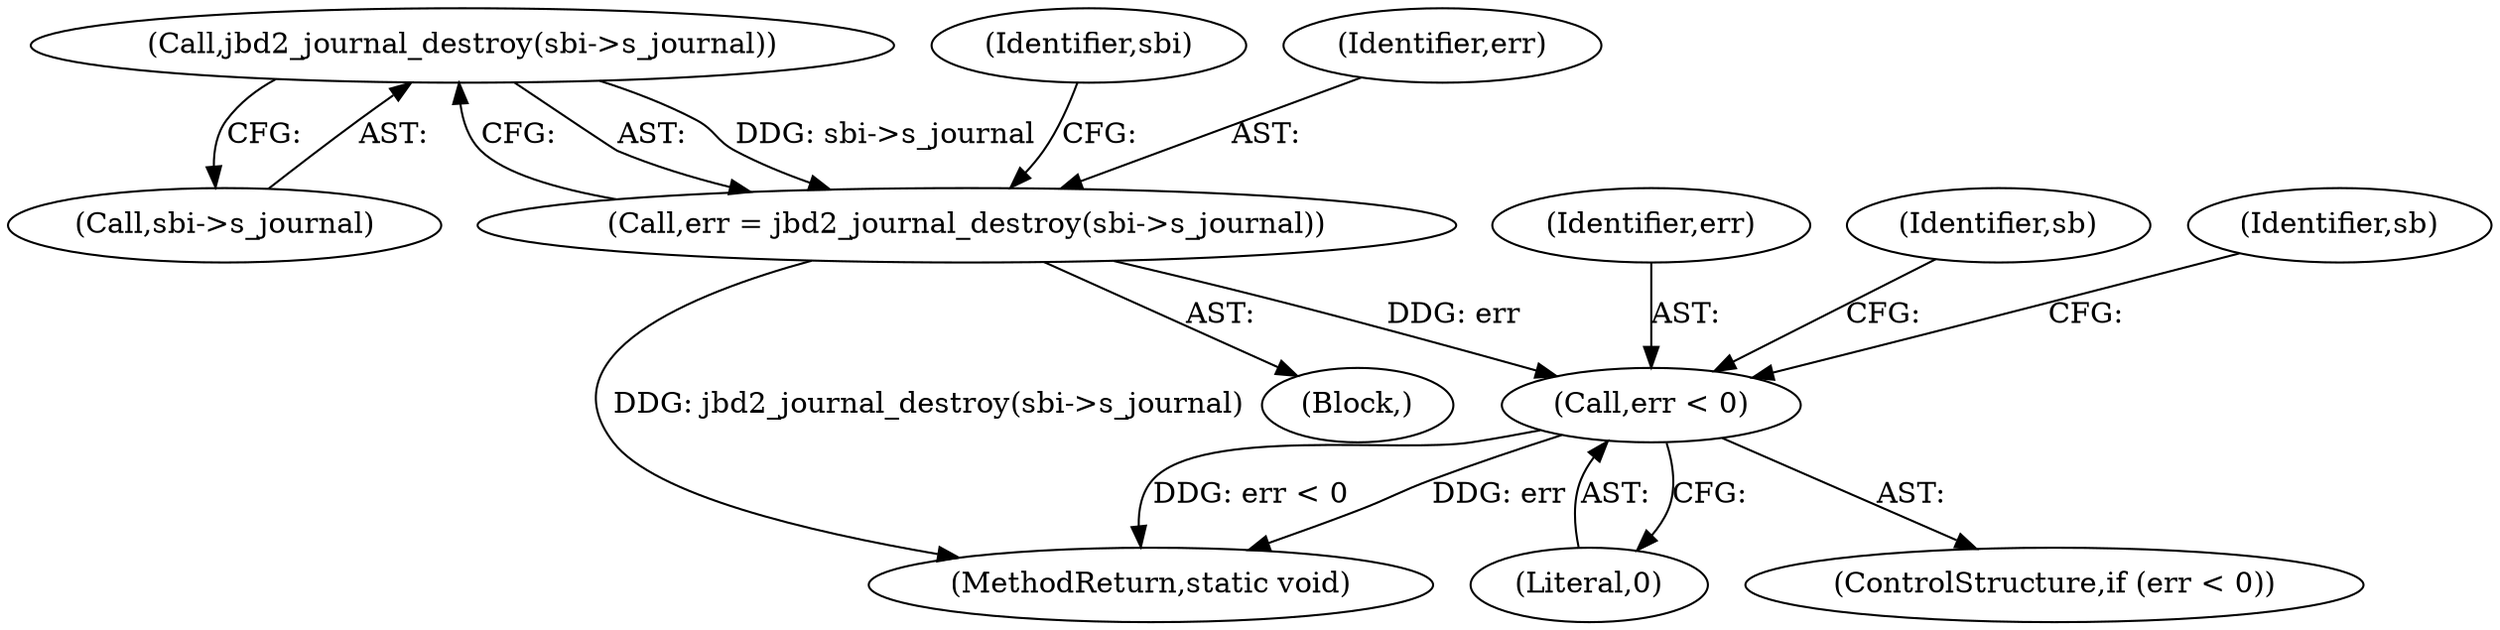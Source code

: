 digraph "0_linux_82939d7999dfc1f1998c4b1c12e2f19edbdff272_0@pointer" {
"1000143" [label="(Call,jbd2_journal_destroy(sbi->s_journal))"];
"1000141" [label="(Call,err = jbd2_journal_destroy(sbi->s_journal))"];
"1000153" [label="(Call,err < 0)"];
"1000153" [label="(Call,err < 0)"];
"1000157" [label="(Identifier,sb)"];
"1000155" [label="(Literal,0)"];
"1000149" [label="(Identifier,sbi)"];
"1000152" [label="(ControlStructure,if (err < 0))"];
"1000160" [label="(Identifier,sb)"];
"1000143" [label="(Call,jbd2_journal_destroy(sbi->s_journal))"];
"1000144" [label="(Call,sbi->s_journal)"];
"1000154" [label="(Identifier,err)"];
"1000364" [label="(MethodReturn,static void)"];
"1000140" [label="(Block,)"];
"1000142" [label="(Identifier,err)"];
"1000141" [label="(Call,err = jbd2_journal_destroy(sbi->s_journal))"];
"1000143" -> "1000141"  [label="AST: "];
"1000143" -> "1000144"  [label="CFG: "];
"1000144" -> "1000143"  [label="AST: "];
"1000141" -> "1000143"  [label="CFG: "];
"1000143" -> "1000141"  [label="DDG: sbi->s_journal"];
"1000141" -> "1000140"  [label="AST: "];
"1000142" -> "1000141"  [label="AST: "];
"1000149" -> "1000141"  [label="CFG: "];
"1000141" -> "1000364"  [label="DDG: jbd2_journal_destroy(sbi->s_journal)"];
"1000141" -> "1000153"  [label="DDG: err"];
"1000153" -> "1000152"  [label="AST: "];
"1000153" -> "1000155"  [label="CFG: "];
"1000154" -> "1000153"  [label="AST: "];
"1000155" -> "1000153"  [label="AST: "];
"1000157" -> "1000153"  [label="CFG: "];
"1000160" -> "1000153"  [label="CFG: "];
"1000153" -> "1000364"  [label="DDG: err"];
"1000153" -> "1000364"  [label="DDG: err < 0"];
}
